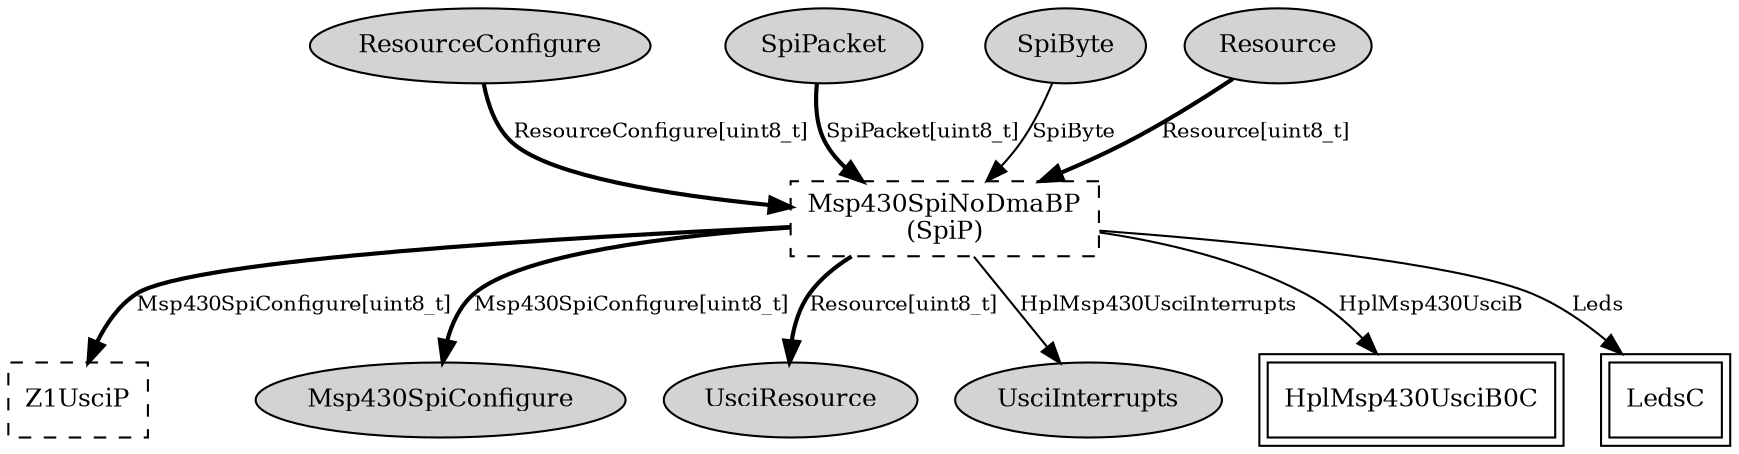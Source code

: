 digraph "tos.platforms.z1.chips.msp430.usci.Msp430SpiNoDmaB0P" {
  n0x40a91100 [shape=ellipse, style=filled, label="ResourceConfigure", fontsize=12];
  "Msp430SpiNoDmaB0P.SpiP" [fontsize=12, shape=box, style=dashed, label="Msp430SpiNoDmaBP\n(SpiP)", URL="../chtml/tos.chips.msp430.x2xxx.usci.Msp430SpiNoDmaBP.html"];
  n0x40a91bd8 [shape=ellipse, style=filled, label="SpiPacket", fontsize=12];
  "Msp430SpiNoDmaB0P.SpiP" [fontsize=12, shape=box, style=dashed, label="Msp430SpiNoDmaBP\n(SpiP)", URL="../chtml/tos.chips.msp430.x2xxx.usci.Msp430SpiNoDmaBP.html"];
  n0x40a91560 [shape=ellipse, style=filled, label="SpiByte", fontsize=12];
  "Msp430SpiNoDmaB0P.SpiP" [fontsize=12, shape=box, style=dashed, label="Msp430SpiNoDmaBP\n(SpiP)", URL="../chtml/tos.chips.msp430.x2xxx.usci.Msp430SpiNoDmaBP.html"];
  n0x40a966f0 [shape=ellipse, style=filled, label="Resource", fontsize=12];
  "Msp430SpiNoDmaB0P.SpiP" [fontsize=12, shape=box, style=dashed, label="Msp430SpiNoDmaBP\n(SpiP)", URL="../chtml/tos.chips.msp430.x2xxx.usci.Msp430SpiNoDmaBP.html"];
  "Msp430SpiNoDmaB0P.SpiP" [fontsize=12, shape=box, style=dashed, label="Msp430SpiNoDmaBP\n(SpiP)", URL="../chtml/tos.chips.msp430.x2xxx.usci.Msp430SpiNoDmaBP.html"];
  "Msp430SpiNoDmaB0P.Z1UsciP" [fontsize=12, shape=box, style=dashed, label="Z1UsciP", URL="../chtml/tos.platforms.z1.chips.msp430.usci.Z1UsciP.html"];
  n0x40a8ee30 [shape=ellipse, style=filled, label="Msp430SpiConfigure", fontsize=12];
  "Msp430SpiNoDmaB0P.SpiP" [fontsize=12, shape=box, style=dashed, label="Msp430SpiNoDmaBP\n(SpiP)", URL="../chtml/tos.chips.msp430.x2xxx.usci.Msp430SpiNoDmaBP.html"];
  n0x40a8e3e0 [shape=ellipse, style=filled, label="UsciResource", fontsize=12];
  "Msp430SpiNoDmaB0P.SpiP" [fontsize=12, shape=box, style=dashed, label="Msp430SpiNoDmaBP\n(SpiP)", URL="../chtml/tos.chips.msp430.x2xxx.usci.Msp430SpiNoDmaBP.html"];
  n0x40a8c030 [shape=ellipse, style=filled, label="UsciInterrupts", fontsize=12];
  "Msp430SpiNoDmaB0P.SpiP" [fontsize=12, shape=box, style=dashed, label="Msp430SpiNoDmaBP\n(SpiP)", URL="../chtml/tos.chips.msp430.x2xxx.usci.Msp430SpiNoDmaBP.html"];
  "HplMsp430UsciB0C" [fontsize=12, shape=box,peripheries=2, URL="../chtml/tos.chips.msp430.x2xxx.usci.HplMsp430UsciB0C.html"];
  "Msp430SpiNoDmaB0P.SpiP" [fontsize=12, shape=box, style=dashed, label="Msp430SpiNoDmaBP\n(SpiP)", URL="../chtml/tos.chips.msp430.x2xxx.usci.Msp430SpiNoDmaBP.html"];
  "LedsC" [fontsize=12, shape=box,peripheries=2, URL="../chtml/tos.system.LedsC.html"];
  "n0x40a91100" -> "Msp430SpiNoDmaB0P.SpiP" [label="ResourceConfigure[uint8_t]", style=bold, URL="../ihtml/tos.interfaces.ResourceConfigure.html", fontsize=10];
  "n0x40a91bd8" -> "Msp430SpiNoDmaB0P.SpiP" [label="SpiPacket[uint8_t]", style=bold, URL="../ihtml/tos.interfaces.SpiPacket.html", fontsize=10];
  "n0x40a91560" -> "Msp430SpiNoDmaB0P.SpiP" [label="SpiByte", URL="../ihtml/tos.interfaces.SpiByte.html", fontsize=10];
  "n0x40a966f0" -> "Msp430SpiNoDmaB0P.SpiP" [label="Resource[uint8_t]", style=bold, URL="../ihtml/tos.interfaces.Resource.html", fontsize=10];
  "Msp430SpiNoDmaB0P.SpiP" -> "Msp430SpiNoDmaB0P.Z1UsciP" [label="Msp430SpiConfigure[uint8_t]", style=bold, URL="../ihtml/tos.chips.msp430.x2xxx.usci.Msp430SpiConfigure.html", fontsize=10];
  "Msp430SpiNoDmaB0P.SpiP" -> "n0x40a8ee30" [label="Msp430SpiConfigure[uint8_t]", style=bold, URL="../ihtml/tos.chips.msp430.x2xxx.usci.Msp430SpiConfigure.html", fontsize=10];
  "Msp430SpiNoDmaB0P.SpiP" -> "n0x40a8e3e0" [label="Resource[uint8_t]", style=bold, URL="../ihtml/tos.interfaces.Resource.html", fontsize=10];
  "Msp430SpiNoDmaB0P.SpiP" -> "n0x40a8c030" [label="HplMsp430UsciInterrupts", URL="../ihtml/tos.chips.msp430.x2xxx.usci.HplMsp430UsciInterrupts.html", fontsize=10];
  "Msp430SpiNoDmaB0P.SpiP" -> "HplMsp430UsciB0C" [label="HplMsp430UsciB", URL="../ihtml/tos.chips.msp430.x2xxx.usci.HplMsp430UsciB.html", fontsize=10];
  "Msp430SpiNoDmaB0P.SpiP" -> "LedsC" [label="Leds", URL="../ihtml/tos.interfaces.Leds.html", fontsize=10];
}
